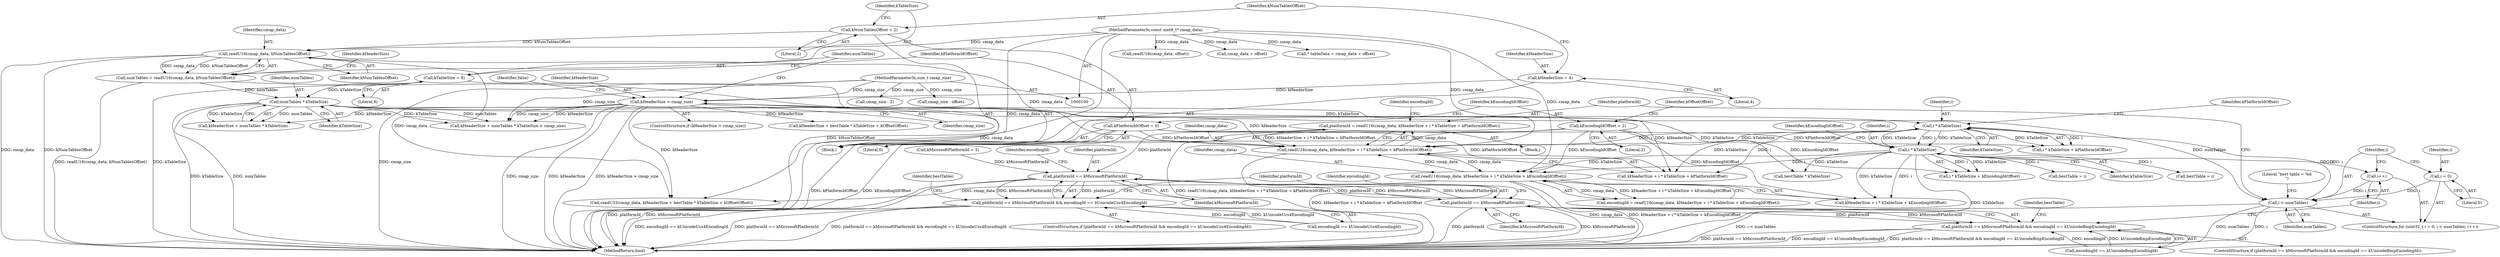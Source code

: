 digraph "0_Android_ca8ac8acdad662230ae37998c6c4091bb39402b6@API" {
"1000186" [label="(Call,platformId = readU16(cmap_data, kHeaderSize + i * kTableSize + kPlatformIdOffset))"];
"1000188" [label="(Call,readU16(cmap_data, kHeaderSize + i * kTableSize + kPlatformIdOffset))"];
"1000200" [label="(Call,readU16(cmap_data, kHeaderSize + i * kTableSize + kEncodingIdOffset))"];
"1000102" [label="(MethodParameterIn,const uint8_t* cmap_data)"];
"1000205" [label="(Call,i * kTableSize)"];
"1000193" [label="(Call,i * kTableSize)"];
"1000179" [label="(Call,i < numTables)"];
"1000176" [label="(Call,i = 0)"];
"1000182" [label="(Call,i++)"];
"1000163" [label="(Call,numTables * kTableSize)"];
"1000154" [label="(Call,numTables = readU16(cmap_data, kNumTablesOffset))"];
"1000156" [label="(Call,readU16(cmap_data, kNumTablesOffset))"];
"1000111" [label="(Call,kNumTablesOffset = 2)"];
"1000115" [label="(Call,kTableSize = 8)"];
"1000123" [label="(Call,kEncodingIdOffset = 2)"];
"1000147" [label="(Call,kHeaderSize > cmap_size)"];
"1000107" [label="(Call,kHeaderSize = 4)"];
"1000103" [label="(MethodParameterIn,size_t cmap_size)"];
"1000119" [label="(Call,kPlatformIdOffset = 0)"];
"1000211" [label="(Call,platformId == kMicrosoftPlatformId)"];
"1000210" [label="(Call,platformId == kMicrosoftPlatformId && encodingId == kUnicodeUcs4EncodingId)"];
"1000225" [label="(Call,platformId == kMicrosoftPlatformId)"];
"1000224" [label="(Call,platformId == kMicrosoftPlatformId && encodingId == kUnicodeBmpEncodingId)"];
"1000116" [label="(Identifier,kTableSize)"];
"1000233" [label="(Identifier,bestTable)"];
"1000198" [label="(Call,encodingId = readU16(cmap_data, kHeaderSize + i * kTableSize + kEncodingIdOffset))"];
"1000182" [label="(Call,i++)"];
"1000199" [label="(Identifier,encodingId)"];
"1000186" [label="(Call,platformId = readU16(cmap_data, kHeaderSize + i * kTableSize + kPlatformIdOffset))"];
"1000209" [label="(ControlStructure,if (platformId == kMicrosoftPlatformId && encodingId == kUnicodeUcs4EncodingId))"];
"1000128" [label="(Identifier,kOffsetOffset)"];
"1000204" [label="(Call,i * kTableSize + kEncodingIdOffset)"];
"1000119" [label="(Call,kPlatformIdOffset = 0)"];
"1000248" [label="(Call,readU32(cmap_data, kHeaderSize + bestTable * kTableSize + kOffsetOffset))"];
"1000190" [label="(Call,kHeaderSize + i * kTableSize + kPlatformIdOffset)"];
"1000344" [label="(MethodReturn,bool)"];
"1000195" [label="(Identifier,kTableSize)"];
"1000154" [label="(Call,numTables = readU16(cmap_data, kNumTablesOffset))"];
"1000205" [label="(Call,i * kTableSize)"];
"1000269" [label="(Call,readU16(cmap_data, offset))"];
"1000164" [label="(Identifier,numTables)"];
"1000120" [label="(Identifier,kPlatformIdOffset)"];
"1000112" [label="(Identifier,kNumTablesOffset)"];
"1000212" [label="(Identifier,platformId)"];
"1000178" [label="(Literal,0)"];
"1000219" [label="(Identifier,bestTable)"];
"1000236" [label="(Literal,\"best table = %d\n\")"];
"1000146" [label="(ControlStructure,if (kHeaderSize > cmap_size))"];
"1000123" [label="(Call,kEncodingIdOffset = 2)"];
"1000214" [label="(Call,encodingId == kUnicodeUcs4EncodingId)"];
"1000160" [label="(Call,kHeaderSize + numTables * kTableSize > cmap_size)"];
"1000148" [label="(Identifier,kHeaderSize)"];
"1000206" [label="(Identifier,i)"];
"1000104" [label="(Block,)"];
"1000200" [label="(Call,readU16(cmap_data, kHeaderSize + i * kTableSize + kEncodingIdOffset))"];
"1000189" [label="(Identifier,cmap_data)"];
"1000279" [label="(Call,cmap_data + offset)"];
"1000115" [label="(Call,kTableSize = 8)"];
"1000161" [label="(Call,kHeaderSize + numTables * kTableSize)"];
"1000229" [label="(Identifier,encodingId)"];
"1000196" [label="(Identifier,kPlatformIdOffset)"];
"1000201" [label="(Identifier,cmap_data)"];
"1000179" [label="(Call,i < numTables)"];
"1000211" [label="(Call,platformId == kMicrosoftPlatformId)"];
"1000102" [label="(MethodParameterIn,const uint8_t* cmap_data)"];
"1000183" [label="(Identifier,i)"];
"1000213" [label="(Identifier,kMicrosoftPlatformId)"];
"1000225" [label="(Call,platformId == kMicrosoftPlatformId)"];
"1000250" [label="(Call,kHeaderSize + bestTable * kTableSize + kOffsetOffset)"];
"1000253" [label="(Call,bestTable * kTableSize)"];
"1000111" [label="(Call,kNumTablesOffset = 2)"];
"1000218" [label="(Call,bestTable = i)"];
"1000208" [label="(Identifier,kEncodingIdOffset)"];
"1000227" [label="(Identifier,kMicrosoftPlatformId)"];
"1000210" [label="(Call,platformId == kMicrosoftPlatformId && encodingId == kUnicodeUcs4EncodingId)"];
"1000158" [label="(Identifier,kNumTablesOffset)"];
"1000226" [label="(Identifier,platformId)"];
"1000131" [label="(Call,kMicrosoftPlatformId = 3)"];
"1000162" [label="(Identifier,kHeaderSize)"];
"1000277" [label="(Call,* tableData = cmap_data + offset)"];
"1000224" [label="(Call,platformId == kMicrosoftPlatformId && encodingId == kUnicodeBmpEncodingId)"];
"1000109" [label="(Literal,4)"];
"1000188" [label="(Call,readU16(cmap_data, kHeaderSize + i * kTableSize + kPlatformIdOffset))"];
"1000228" [label="(Call,encodingId == kUnicodeBmpEncodingId)"];
"1000176" [label="(Call,i = 0)"];
"1000121" [label="(Literal,0)"];
"1000180" [label="(Identifier,i)"];
"1000184" [label="(Block,)"];
"1000223" [label="(ControlStructure,if (platformId == kMicrosoftPlatformId && encodingId == kUnicodeBmpEncodingId))"];
"1000202" [label="(Call,kHeaderSize + i * kTableSize + kEncodingIdOffset)"];
"1000125" [label="(Literal,2)"];
"1000207" [label="(Identifier,kTableSize)"];
"1000177" [label="(Identifier,i)"];
"1000157" [label="(Identifier,cmap_data)"];
"1000103" [label="(MethodParameterIn,size_t cmap_size)"];
"1000187" [label="(Identifier,platformId)"];
"1000260" [label="(Call,cmap_size - 2)"];
"1000181" [label="(Identifier,numTables)"];
"1000155" [label="(Identifier,numTables)"];
"1000163" [label="(Call,numTables * kTableSize)"];
"1000149" [label="(Identifier,cmap_size)"];
"1000194" [label="(Identifier,i)"];
"1000152" [label="(Identifier,false)"];
"1000124" [label="(Identifier,kEncodingIdOffset)"];
"1000193" [label="(Call,i * kTableSize)"];
"1000174" [label="(ControlStructure,for (uint32_t i = 0; i < numTables; i++))"];
"1000113" [label="(Literal,2)"];
"1000108" [label="(Identifier,kHeaderSize)"];
"1000156" [label="(Call,readU16(cmap_data, kNumTablesOffset))"];
"1000107" [label="(Call,kHeaderSize = 4)"];
"1000192" [label="(Call,i * kTableSize + kPlatformIdOffset)"];
"1000232" [label="(Call,bestTable = i)"];
"1000285" [label="(Call,cmap_size - offset)"];
"1000165" [label="(Identifier,kTableSize)"];
"1000215" [label="(Identifier,encodingId)"];
"1000147" [label="(Call,kHeaderSize > cmap_size)"];
"1000117" [label="(Literal,8)"];
"1000186" -> "1000184"  [label="AST: "];
"1000186" -> "1000188"  [label="CFG: "];
"1000187" -> "1000186"  [label="AST: "];
"1000188" -> "1000186"  [label="AST: "];
"1000199" -> "1000186"  [label="CFG: "];
"1000186" -> "1000344"  [label="DDG: readU16(cmap_data, kHeaderSize + i * kTableSize + kPlatformIdOffset)"];
"1000188" -> "1000186"  [label="DDG: cmap_data"];
"1000188" -> "1000186"  [label="DDG: kHeaderSize + i * kTableSize + kPlatformIdOffset"];
"1000186" -> "1000211"  [label="DDG: platformId"];
"1000188" -> "1000190"  [label="CFG: "];
"1000189" -> "1000188"  [label="AST: "];
"1000190" -> "1000188"  [label="AST: "];
"1000188" -> "1000344"  [label="DDG: kHeaderSize + i * kTableSize + kPlatformIdOffset"];
"1000200" -> "1000188"  [label="DDG: cmap_data"];
"1000156" -> "1000188"  [label="DDG: cmap_data"];
"1000102" -> "1000188"  [label="DDG: cmap_data"];
"1000147" -> "1000188"  [label="DDG: kHeaderSize"];
"1000193" -> "1000188"  [label="DDG: i"];
"1000193" -> "1000188"  [label="DDG: kTableSize"];
"1000119" -> "1000188"  [label="DDG: kPlatformIdOffset"];
"1000188" -> "1000200"  [label="DDG: cmap_data"];
"1000200" -> "1000198"  [label="AST: "];
"1000200" -> "1000202"  [label="CFG: "];
"1000201" -> "1000200"  [label="AST: "];
"1000202" -> "1000200"  [label="AST: "];
"1000198" -> "1000200"  [label="CFG: "];
"1000200" -> "1000344"  [label="DDG: cmap_data"];
"1000200" -> "1000344"  [label="DDG: kHeaderSize + i * kTableSize + kEncodingIdOffset"];
"1000200" -> "1000198"  [label="DDG: cmap_data"];
"1000200" -> "1000198"  [label="DDG: kHeaderSize + i * kTableSize + kEncodingIdOffset"];
"1000102" -> "1000200"  [label="DDG: cmap_data"];
"1000205" -> "1000200"  [label="DDG: i"];
"1000205" -> "1000200"  [label="DDG: kTableSize"];
"1000123" -> "1000200"  [label="DDG: kEncodingIdOffset"];
"1000200" -> "1000248"  [label="DDG: cmap_data"];
"1000102" -> "1000100"  [label="AST: "];
"1000102" -> "1000344"  [label="DDG: cmap_data"];
"1000102" -> "1000156"  [label="DDG: cmap_data"];
"1000102" -> "1000248"  [label="DDG: cmap_data"];
"1000102" -> "1000269"  [label="DDG: cmap_data"];
"1000102" -> "1000277"  [label="DDG: cmap_data"];
"1000102" -> "1000279"  [label="DDG: cmap_data"];
"1000205" -> "1000204"  [label="AST: "];
"1000205" -> "1000207"  [label="CFG: "];
"1000206" -> "1000205"  [label="AST: "];
"1000207" -> "1000205"  [label="AST: "];
"1000208" -> "1000205"  [label="CFG: "];
"1000205" -> "1000344"  [label="DDG: kTableSize"];
"1000205" -> "1000182"  [label="DDG: i"];
"1000205" -> "1000193"  [label="DDG: kTableSize"];
"1000205" -> "1000202"  [label="DDG: i"];
"1000205" -> "1000202"  [label="DDG: kTableSize"];
"1000205" -> "1000204"  [label="DDG: i"];
"1000205" -> "1000204"  [label="DDG: kTableSize"];
"1000193" -> "1000205"  [label="DDG: i"];
"1000193" -> "1000205"  [label="DDG: kTableSize"];
"1000205" -> "1000218"  [label="DDG: i"];
"1000205" -> "1000232"  [label="DDG: i"];
"1000205" -> "1000253"  [label="DDG: kTableSize"];
"1000193" -> "1000192"  [label="AST: "];
"1000193" -> "1000195"  [label="CFG: "];
"1000194" -> "1000193"  [label="AST: "];
"1000195" -> "1000193"  [label="AST: "];
"1000196" -> "1000193"  [label="CFG: "];
"1000193" -> "1000190"  [label="DDG: i"];
"1000193" -> "1000190"  [label="DDG: kTableSize"];
"1000193" -> "1000192"  [label="DDG: i"];
"1000193" -> "1000192"  [label="DDG: kTableSize"];
"1000179" -> "1000193"  [label="DDG: i"];
"1000163" -> "1000193"  [label="DDG: kTableSize"];
"1000179" -> "1000174"  [label="AST: "];
"1000179" -> "1000181"  [label="CFG: "];
"1000180" -> "1000179"  [label="AST: "];
"1000181" -> "1000179"  [label="AST: "];
"1000187" -> "1000179"  [label="CFG: "];
"1000236" -> "1000179"  [label="CFG: "];
"1000179" -> "1000344"  [label="DDG: i < numTables"];
"1000179" -> "1000344"  [label="DDG: numTables"];
"1000179" -> "1000344"  [label="DDG: i"];
"1000176" -> "1000179"  [label="DDG: i"];
"1000182" -> "1000179"  [label="DDG: i"];
"1000163" -> "1000179"  [label="DDG: numTables"];
"1000176" -> "1000174"  [label="AST: "];
"1000176" -> "1000178"  [label="CFG: "];
"1000177" -> "1000176"  [label="AST: "];
"1000178" -> "1000176"  [label="AST: "];
"1000180" -> "1000176"  [label="CFG: "];
"1000182" -> "1000174"  [label="AST: "];
"1000182" -> "1000183"  [label="CFG: "];
"1000183" -> "1000182"  [label="AST: "];
"1000180" -> "1000182"  [label="CFG: "];
"1000163" -> "1000161"  [label="AST: "];
"1000163" -> "1000165"  [label="CFG: "];
"1000164" -> "1000163"  [label="AST: "];
"1000165" -> "1000163"  [label="AST: "];
"1000161" -> "1000163"  [label="CFG: "];
"1000163" -> "1000344"  [label="DDG: numTables"];
"1000163" -> "1000344"  [label="DDG: kTableSize"];
"1000163" -> "1000160"  [label="DDG: numTables"];
"1000163" -> "1000160"  [label="DDG: kTableSize"];
"1000163" -> "1000161"  [label="DDG: numTables"];
"1000163" -> "1000161"  [label="DDG: kTableSize"];
"1000154" -> "1000163"  [label="DDG: numTables"];
"1000115" -> "1000163"  [label="DDG: kTableSize"];
"1000163" -> "1000253"  [label="DDG: kTableSize"];
"1000154" -> "1000104"  [label="AST: "];
"1000154" -> "1000156"  [label="CFG: "];
"1000155" -> "1000154"  [label="AST: "];
"1000156" -> "1000154"  [label="AST: "];
"1000162" -> "1000154"  [label="CFG: "];
"1000154" -> "1000344"  [label="DDG: readU16(cmap_data, kNumTablesOffset)"];
"1000156" -> "1000154"  [label="DDG: cmap_data"];
"1000156" -> "1000154"  [label="DDG: kNumTablesOffset"];
"1000156" -> "1000158"  [label="CFG: "];
"1000157" -> "1000156"  [label="AST: "];
"1000158" -> "1000156"  [label="AST: "];
"1000156" -> "1000344"  [label="DDG: cmap_data"];
"1000156" -> "1000344"  [label="DDG: kNumTablesOffset"];
"1000111" -> "1000156"  [label="DDG: kNumTablesOffset"];
"1000156" -> "1000248"  [label="DDG: cmap_data"];
"1000111" -> "1000104"  [label="AST: "];
"1000111" -> "1000113"  [label="CFG: "];
"1000112" -> "1000111"  [label="AST: "];
"1000113" -> "1000111"  [label="AST: "];
"1000116" -> "1000111"  [label="CFG: "];
"1000111" -> "1000344"  [label="DDG: kNumTablesOffset"];
"1000115" -> "1000104"  [label="AST: "];
"1000115" -> "1000117"  [label="CFG: "];
"1000116" -> "1000115"  [label="AST: "];
"1000117" -> "1000115"  [label="AST: "];
"1000120" -> "1000115"  [label="CFG: "];
"1000115" -> "1000344"  [label="DDG: kTableSize"];
"1000123" -> "1000104"  [label="AST: "];
"1000123" -> "1000125"  [label="CFG: "];
"1000124" -> "1000123"  [label="AST: "];
"1000125" -> "1000123"  [label="AST: "];
"1000128" -> "1000123"  [label="CFG: "];
"1000123" -> "1000344"  [label="DDG: kEncodingIdOffset"];
"1000123" -> "1000202"  [label="DDG: kEncodingIdOffset"];
"1000123" -> "1000204"  [label="DDG: kEncodingIdOffset"];
"1000147" -> "1000146"  [label="AST: "];
"1000147" -> "1000149"  [label="CFG: "];
"1000148" -> "1000147"  [label="AST: "];
"1000149" -> "1000147"  [label="AST: "];
"1000152" -> "1000147"  [label="CFG: "];
"1000155" -> "1000147"  [label="CFG: "];
"1000147" -> "1000344"  [label="DDG: cmap_size"];
"1000147" -> "1000344"  [label="DDG: kHeaderSize"];
"1000147" -> "1000344"  [label="DDG: kHeaderSize > cmap_size"];
"1000107" -> "1000147"  [label="DDG: kHeaderSize"];
"1000103" -> "1000147"  [label="DDG: cmap_size"];
"1000147" -> "1000160"  [label="DDG: kHeaderSize"];
"1000147" -> "1000160"  [label="DDG: cmap_size"];
"1000147" -> "1000161"  [label="DDG: kHeaderSize"];
"1000147" -> "1000190"  [label="DDG: kHeaderSize"];
"1000147" -> "1000248"  [label="DDG: kHeaderSize"];
"1000147" -> "1000250"  [label="DDG: kHeaderSize"];
"1000107" -> "1000104"  [label="AST: "];
"1000107" -> "1000109"  [label="CFG: "];
"1000108" -> "1000107"  [label="AST: "];
"1000109" -> "1000107"  [label="AST: "];
"1000112" -> "1000107"  [label="CFG: "];
"1000103" -> "1000100"  [label="AST: "];
"1000103" -> "1000344"  [label="DDG: cmap_size"];
"1000103" -> "1000160"  [label="DDG: cmap_size"];
"1000103" -> "1000260"  [label="DDG: cmap_size"];
"1000103" -> "1000285"  [label="DDG: cmap_size"];
"1000119" -> "1000104"  [label="AST: "];
"1000119" -> "1000121"  [label="CFG: "];
"1000120" -> "1000119"  [label="AST: "];
"1000121" -> "1000119"  [label="AST: "];
"1000124" -> "1000119"  [label="CFG: "];
"1000119" -> "1000344"  [label="DDG: kPlatformIdOffset"];
"1000119" -> "1000190"  [label="DDG: kPlatformIdOffset"];
"1000119" -> "1000192"  [label="DDG: kPlatformIdOffset"];
"1000211" -> "1000210"  [label="AST: "];
"1000211" -> "1000213"  [label="CFG: "];
"1000212" -> "1000211"  [label="AST: "];
"1000213" -> "1000211"  [label="AST: "];
"1000215" -> "1000211"  [label="CFG: "];
"1000210" -> "1000211"  [label="CFG: "];
"1000211" -> "1000344"  [label="DDG: platformId"];
"1000211" -> "1000344"  [label="DDG: kMicrosoftPlatformId"];
"1000211" -> "1000210"  [label="DDG: platformId"];
"1000211" -> "1000210"  [label="DDG: kMicrosoftPlatformId"];
"1000225" -> "1000211"  [label="DDG: kMicrosoftPlatformId"];
"1000131" -> "1000211"  [label="DDG: kMicrosoftPlatformId"];
"1000211" -> "1000225"  [label="DDG: platformId"];
"1000211" -> "1000225"  [label="DDG: kMicrosoftPlatformId"];
"1000210" -> "1000209"  [label="AST: "];
"1000210" -> "1000214"  [label="CFG: "];
"1000214" -> "1000210"  [label="AST: "];
"1000219" -> "1000210"  [label="CFG: "];
"1000226" -> "1000210"  [label="CFG: "];
"1000210" -> "1000344"  [label="DDG: platformId == kMicrosoftPlatformId && encodingId == kUnicodeUcs4EncodingId"];
"1000210" -> "1000344"  [label="DDG: encodingId == kUnicodeUcs4EncodingId"];
"1000210" -> "1000344"  [label="DDG: platformId == kMicrosoftPlatformId"];
"1000214" -> "1000210"  [label="DDG: encodingId"];
"1000214" -> "1000210"  [label="DDG: kUnicodeUcs4EncodingId"];
"1000225" -> "1000224"  [label="AST: "];
"1000225" -> "1000227"  [label="CFG: "];
"1000226" -> "1000225"  [label="AST: "];
"1000227" -> "1000225"  [label="AST: "];
"1000229" -> "1000225"  [label="CFG: "];
"1000224" -> "1000225"  [label="CFG: "];
"1000225" -> "1000344"  [label="DDG: kMicrosoftPlatformId"];
"1000225" -> "1000344"  [label="DDG: platformId"];
"1000225" -> "1000224"  [label="DDG: platformId"];
"1000225" -> "1000224"  [label="DDG: kMicrosoftPlatformId"];
"1000224" -> "1000223"  [label="AST: "];
"1000224" -> "1000228"  [label="CFG: "];
"1000228" -> "1000224"  [label="AST: "];
"1000233" -> "1000224"  [label="CFG: "];
"1000183" -> "1000224"  [label="CFG: "];
"1000224" -> "1000344"  [label="DDG: platformId == kMicrosoftPlatformId"];
"1000224" -> "1000344"  [label="DDG: encodingId == kUnicodeBmpEncodingId"];
"1000224" -> "1000344"  [label="DDG: platformId == kMicrosoftPlatformId && encodingId == kUnicodeBmpEncodingId"];
"1000228" -> "1000224"  [label="DDG: encodingId"];
"1000228" -> "1000224"  [label="DDG: kUnicodeBmpEncodingId"];
}
